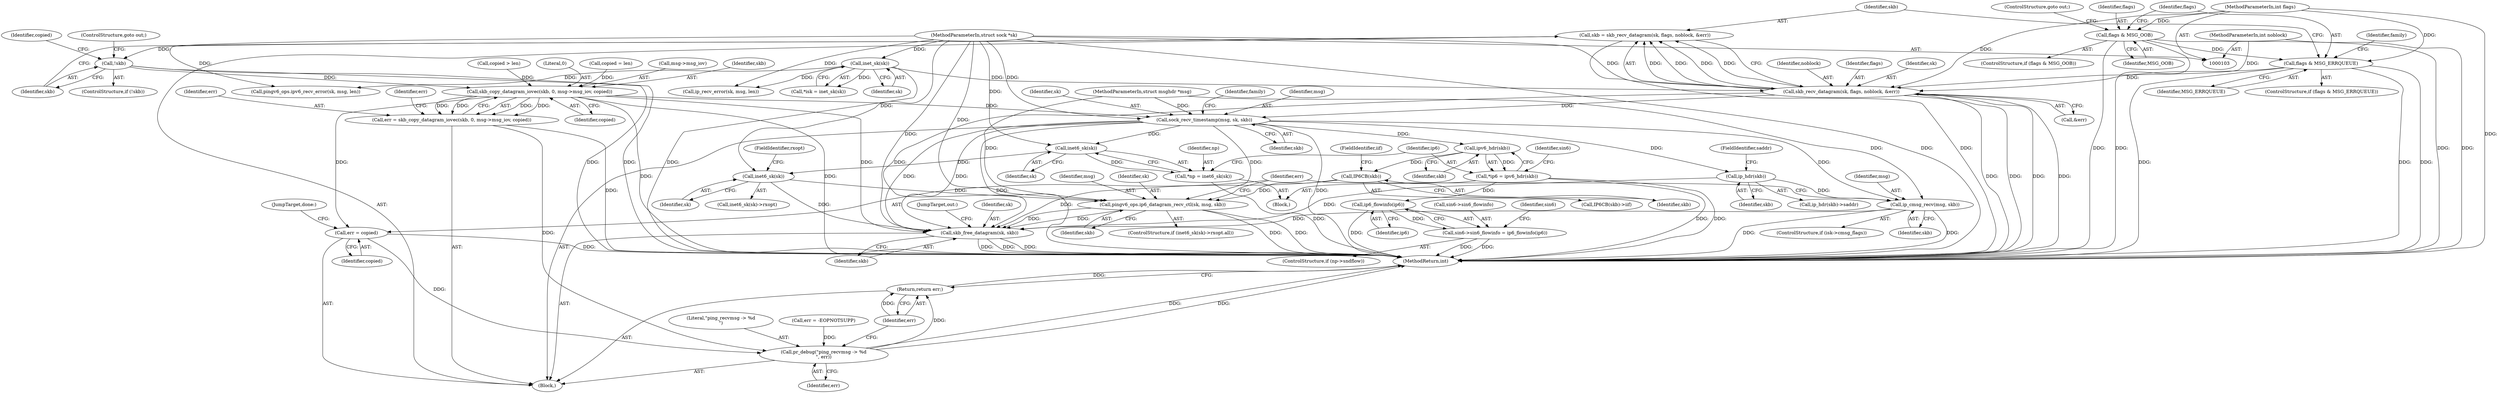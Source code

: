 digraph "0_linux_cf970c002d270c36202bd5b9c2804d3097a52da0@API" {
"1000167" [label="(Call,skb = skb_recv_datagram(sk, flags, noblock, &err))"];
"1000169" [label="(Call,skb_recv_datagram(sk, flags, noblock, &err))"];
"1000115" [label="(Call,inet_sk(sk))"];
"1000105" [label="(MethodParameterIn,struct sock *sk)"];
"1000142" [label="(Call,flags & MSG_ERRQUEUE)"];
"1000137" [label="(Call,flags & MSG_OOB)"];
"1000109" [label="(MethodParameterIn,int flags)"];
"1000108" [label="(MethodParameterIn,int noblock)"];
"1000176" [label="(Call,!skb)"];
"1000199" [label="(Call,skb_copy_datagram_iovec(skb, 0, msg->msg_iov, copied))"];
"1000197" [label="(Call,err = skb_copy_datagram_iovec(skb, 0, msg->msg_iov, copied))"];
"1000365" [label="(Call,pr_debug(\"ping_recvmsg -> %d\n\", err))"];
"1000368" [label="(Return,return err;)"];
"1000209" [label="(Call,sock_recv_timestamp(msg, sk, skb))"];
"1000243" [label="(Call,ip_hdr(skb))"];
"1000265" [label="(Call,ip_cmsg_recv(msg, skb))"];
"1000361" [label="(Call,skb_free_datagram(sk, skb))"];
"1000277" [label="(Call,inet6_sk(sk))"];
"1000275" [label="(Call,*np = inet6_sk(sk))"];
"1000346" [label="(Call,inet6_sk(sk))"];
"1000350" [label="(Call,pingv6_ops.ip6_datagram_recv_ctl(sk, msg, skb))"];
"1000282" [label="(Call,ipv6_hdr(skb))"];
"1000280" [label="(Call,*ip6 = ipv6_hdr(skb))"];
"1000322" [label="(Call,ip6_flowinfo(ip6))"];
"1000318" [label="(Call,sin6->sin6_flowinfo = ip6_flowinfo(ip6))"];
"1000334" [label="(Call,IP6CB(skb))"];
"1000357" [label="(Call,err = copied)"];
"1000172" [label="(Identifier,noblock)"];
"1000265" [label="(Call,ip_cmsg_recv(msg, skb))"];
"1000194" [label="(Call,copied = len)"];
"1000175" [label="(ControlStructure,if (!skb))"];
"1000106" [label="(MethodParameterIn,struct msghdr *msg)"];
"1000369" [label="(Identifier,err)"];
"1000347" [label="(Identifier,sk)"];
"1000322" [label="(Call,ip6_flowinfo(ip6))"];
"1000277" [label="(Call,inet6_sk(sk))"];
"1000178" [label="(ControlStructure,goto out;)"];
"1000346" [label="(Call,inet6_sk(sk))"];
"1000108" [label="(MethodParameterIn,int noblock)"];
"1000361" [label="(Call,skb_free_datagram(sk, skb))"];
"1000144" [label="(Identifier,MSG_ERRQUEUE)"];
"1000326" [label="(Identifier,sin6)"];
"1000353" [label="(Identifier,skb)"];
"1000286" [label="(Identifier,sin6)"];
"1000111" [label="(Block,)"];
"1000282" [label="(Call,ipv6_hdr(skb))"];
"1000202" [label="(Call,msg->msg_iov)"];
"1000168" [label="(Identifier,skb)"];
"1000352" [label="(Identifier,msg)"];
"1000176" [label="(Call,!skb)"];
"1000148" [label="(Identifier,family)"];
"1000139" [label="(Identifier,MSG_OOB)"];
"1000343" [label="(ControlStructure,if (inet6_sk(sk)->rxopt.all))"];
"1000368" [label="(Return,return err;)"];
"1000267" [label="(Identifier,skb)"];
"1000359" [label="(Identifier,copied)"];
"1000367" [label="(Identifier,err)"];
"1000336" [label="(FieldIdentifier,iif)"];
"1000243" [label="(Call,ip_hdr(skb))"];
"1000360" [label="(JumpTarget,done:)"];
"1000199" [label="(Call,skb_copy_datagram_iovec(skb, 0, msg->msg_iov, copied))"];
"1000212" [label="(Identifier,skb)"];
"1000280" [label="(Call,*ip6 = ipv6_hdr(skb))"];
"1000200" [label="(Identifier,skb)"];
"1000281" [label="(Identifier,ip6)"];
"1000197" [label="(Call,err = skb_copy_datagram_iovec(skb, 0, msg->msg_iov, copied))"];
"1000143" [label="(Identifier,flags)"];
"1000278" [label="(Identifier,sk)"];
"1000171" [label="(Identifier,flags)"];
"1000363" [label="(Identifier,skb)"];
"1000140" [label="(ControlStructure,goto out;)"];
"1000137" [label="(Call,flags & MSG_OOB)"];
"1000116" [label="(Identifier,sk)"];
"1000351" [label="(Identifier,sk)"];
"1000366" [label="(Literal,\"ping_recvmsg -> %d\n\")"];
"1000276" [label="(Identifier,np)"];
"1000323" [label="(Identifier,ip6)"];
"1000273" [label="(Block,)"];
"1000275" [label="(Call,*np = inet6_sk(sk))"];
"1000109" [label="(MethodParameterIn,int flags)"];
"1000215" [label="(Identifier,family)"];
"1000210" [label="(Identifier,msg)"];
"1000169" [label="(Call,skb_recv_datagram(sk, flags, noblock, &err))"];
"1000185" [label="(Call,copied > len)"];
"1000205" [label="(Identifier,copied)"];
"1000319" [label="(Call,sin6->sin6_flowinfo)"];
"1000177" [label="(Identifier,skb)"];
"1000138" [label="(Identifier,flags)"];
"1000141" [label="(ControlStructure,if (flags & MSG_ERRQUEUE))"];
"1000318" [label="(Call,sin6->sin6_flowinfo = ip6_flowinfo(ip6))"];
"1000201" [label="(Literal,0)"];
"1000105" [label="(MethodParameterIn,struct sock *sk)"];
"1000245" [label="(FieldIdentifier,saddr)"];
"1000357" [label="(Call,err = copied)"];
"1000170" [label="(Identifier,sk)"];
"1000350" [label="(Call,pingv6_ops.ip6_datagram_recv_ctl(sk, msg, skb))"];
"1000132" [label="(Call,err = -EOPNOTSUPP)"];
"1000198" [label="(Identifier,err)"];
"1000209" [label="(Call,sock_recv_timestamp(msg, sk, skb))"];
"1000163" [label="(Call,pingv6_ops.ipv6_recv_error(sk, msg, len))"];
"1000113" [label="(Call,*isk = inet_sk(sk))"];
"1000334" [label="(Call,IP6CB(skb))"];
"1000115" [label="(Call,inet_sk(sk))"];
"1000333" [label="(Call,IP6CB(skb)->iif)"];
"1000211" [label="(Identifier,sk)"];
"1000364" [label="(JumpTarget,out:)"];
"1000370" [label="(MethodReturn,int)"];
"1000142" [label="(Call,flags & MSG_ERRQUEUE)"];
"1000261" [label="(ControlStructure,if (isk->cmsg_flags))"];
"1000348" [label="(FieldIdentifier,rxopt)"];
"1000314" [label="(ControlStructure,if (np->sndflow))"];
"1000283" [label="(Identifier,skb)"];
"1000242" [label="(Call,ip_hdr(skb)->saddr)"];
"1000362" [label="(Identifier,sk)"];
"1000152" [label="(Call,ip_recv_error(sk, msg, len))"];
"1000173" [label="(Call,&err)"];
"1000244" [label="(Identifier,skb)"];
"1000335" [label="(Identifier,skb)"];
"1000136" [label="(ControlStructure,if (flags & MSG_OOB))"];
"1000358" [label="(Identifier,err)"];
"1000345" [label="(Call,inet6_sk(sk)->rxopt)"];
"1000180" [label="(Identifier,copied)"];
"1000207" [label="(Identifier,err)"];
"1000365" [label="(Call,pr_debug(\"ping_recvmsg -> %d\n\", err))"];
"1000167" [label="(Call,skb = skb_recv_datagram(sk, flags, noblock, &err))"];
"1000266" [label="(Identifier,msg)"];
"1000167" -> "1000111"  [label="AST: "];
"1000167" -> "1000169"  [label="CFG: "];
"1000168" -> "1000167"  [label="AST: "];
"1000169" -> "1000167"  [label="AST: "];
"1000177" -> "1000167"  [label="CFG: "];
"1000167" -> "1000370"  [label="DDG: "];
"1000169" -> "1000167"  [label="DDG: "];
"1000169" -> "1000167"  [label="DDG: "];
"1000169" -> "1000167"  [label="DDG: "];
"1000169" -> "1000167"  [label="DDG: "];
"1000167" -> "1000176"  [label="DDG: "];
"1000169" -> "1000173"  [label="CFG: "];
"1000170" -> "1000169"  [label="AST: "];
"1000171" -> "1000169"  [label="AST: "];
"1000172" -> "1000169"  [label="AST: "];
"1000173" -> "1000169"  [label="AST: "];
"1000169" -> "1000370"  [label="DDG: "];
"1000169" -> "1000370"  [label="DDG: "];
"1000169" -> "1000370"  [label="DDG: "];
"1000169" -> "1000370"  [label="DDG: "];
"1000115" -> "1000169"  [label="DDG: "];
"1000105" -> "1000169"  [label="DDG: "];
"1000142" -> "1000169"  [label="DDG: "];
"1000109" -> "1000169"  [label="DDG: "];
"1000108" -> "1000169"  [label="DDG: "];
"1000169" -> "1000209"  [label="DDG: "];
"1000169" -> "1000361"  [label="DDG: "];
"1000115" -> "1000113"  [label="AST: "];
"1000115" -> "1000116"  [label="CFG: "];
"1000116" -> "1000115"  [label="AST: "];
"1000113" -> "1000115"  [label="CFG: "];
"1000115" -> "1000370"  [label="DDG: "];
"1000115" -> "1000113"  [label="DDG: "];
"1000105" -> "1000115"  [label="DDG: "];
"1000115" -> "1000152"  [label="DDG: "];
"1000115" -> "1000163"  [label="DDG: "];
"1000105" -> "1000103"  [label="AST: "];
"1000105" -> "1000370"  [label="DDG: "];
"1000105" -> "1000152"  [label="DDG: "];
"1000105" -> "1000163"  [label="DDG: "];
"1000105" -> "1000209"  [label="DDG: "];
"1000105" -> "1000277"  [label="DDG: "];
"1000105" -> "1000346"  [label="DDG: "];
"1000105" -> "1000350"  [label="DDG: "];
"1000105" -> "1000361"  [label="DDG: "];
"1000142" -> "1000141"  [label="AST: "];
"1000142" -> "1000144"  [label="CFG: "];
"1000143" -> "1000142"  [label="AST: "];
"1000144" -> "1000142"  [label="AST: "];
"1000148" -> "1000142"  [label="CFG: "];
"1000168" -> "1000142"  [label="CFG: "];
"1000142" -> "1000370"  [label="DDG: "];
"1000142" -> "1000370"  [label="DDG: "];
"1000142" -> "1000370"  [label="DDG: "];
"1000137" -> "1000142"  [label="DDG: "];
"1000109" -> "1000142"  [label="DDG: "];
"1000137" -> "1000136"  [label="AST: "];
"1000137" -> "1000139"  [label="CFG: "];
"1000138" -> "1000137"  [label="AST: "];
"1000139" -> "1000137"  [label="AST: "];
"1000140" -> "1000137"  [label="CFG: "];
"1000143" -> "1000137"  [label="CFG: "];
"1000137" -> "1000370"  [label="DDG: "];
"1000137" -> "1000370"  [label="DDG: "];
"1000137" -> "1000370"  [label="DDG: "];
"1000109" -> "1000137"  [label="DDG: "];
"1000109" -> "1000103"  [label="AST: "];
"1000109" -> "1000370"  [label="DDG: "];
"1000108" -> "1000103"  [label="AST: "];
"1000108" -> "1000370"  [label="DDG: "];
"1000176" -> "1000175"  [label="AST: "];
"1000176" -> "1000177"  [label="CFG: "];
"1000177" -> "1000176"  [label="AST: "];
"1000178" -> "1000176"  [label="CFG: "];
"1000180" -> "1000176"  [label="CFG: "];
"1000176" -> "1000370"  [label="DDG: "];
"1000176" -> "1000370"  [label="DDG: "];
"1000176" -> "1000199"  [label="DDG: "];
"1000199" -> "1000197"  [label="AST: "];
"1000199" -> "1000205"  [label="CFG: "];
"1000200" -> "1000199"  [label="AST: "];
"1000201" -> "1000199"  [label="AST: "];
"1000202" -> "1000199"  [label="AST: "];
"1000205" -> "1000199"  [label="AST: "];
"1000197" -> "1000199"  [label="CFG: "];
"1000199" -> "1000370"  [label="DDG: "];
"1000199" -> "1000370"  [label="DDG: "];
"1000199" -> "1000197"  [label="DDG: "];
"1000199" -> "1000197"  [label="DDG: "];
"1000199" -> "1000197"  [label="DDG: "];
"1000199" -> "1000197"  [label="DDG: "];
"1000185" -> "1000199"  [label="DDG: "];
"1000194" -> "1000199"  [label="DDG: "];
"1000199" -> "1000209"  [label="DDG: "];
"1000199" -> "1000357"  [label="DDG: "];
"1000199" -> "1000361"  [label="DDG: "];
"1000197" -> "1000111"  [label="AST: "];
"1000198" -> "1000197"  [label="AST: "];
"1000207" -> "1000197"  [label="CFG: "];
"1000197" -> "1000370"  [label="DDG: "];
"1000197" -> "1000365"  [label="DDG: "];
"1000365" -> "1000111"  [label="AST: "];
"1000365" -> "1000367"  [label="CFG: "];
"1000366" -> "1000365"  [label="AST: "];
"1000367" -> "1000365"  [label="AST: "];
"1000369" -> "1000365"  [label="CFG: "];
"1000365" -> "1000370"  [label="DDG: "];
"1000365" -> "1000370"  [label="DDG: "];
"1000357" -> "1000365"  [label="DDG: "];
"1000132" -> "1000365"  [label="DDG: "];
"1000365" -> "1000368"  [label="DDG: "];
"1000368" -> "1000111"  [label="AST: "];
"1000368" -> "1000369"  [label="CFG: "];
"1000369" -> "1000368"  [label="AST: "];
"1000370" -> "1000368"  [label="CFG: "];
"1000368" -> "1000370"  [label="DDG: "];
"1000369" -> "1000368"  [label="DDG: "];
"1000209" -> "1000111"  [label="AST: "];
"1000209" -> "1000212"  [label="CFG: "];
"1000210" -> "1000209"  [label="AST: "];
"1000211" -> "1000209"  [label="AST: "];
"1000212" -> "1000209"  [label="AST: "];
"1000215" -> "1000209"  [label="CFG: "];
"1000209" -> "1000370"  [label="DDG: "];
"1000209" -> "1000370"  [label="DDG: "];
"1000106" -> "1000209"  [label="DDG: "];
"1000209" -> "1000243"  [label="DDG: "];
"1000209" -> "1000265"  [label="DDG: "];
"1000209" -> "1000277"  [label="DDG: "];
"1000209" -> "1000282"  [label="DDG: "];
"1000209" -> "1000350"  [label="DDG: "];
"1000209" -> "1000361"  [label="DDG: "];
"1000209" -> "1000361"  [label="DDG: "];
"1000243" -> "1000242"  [label="AST: "];
"1000243" -> "1000244"  [label="CFG: "];
"1000244" -> "1000243"  [label="AST: "];
"1000245" -> "1000243"  [label="CFG: "];
"1000243" -> "1000265"  [label="DDG: "];
"1000243" -> "1000361"  [label="DDG: "];
"1000265" -> "1000261"  [label="AST: "];
"1000265" -> "1000267"  [label="CFG: "];
"1000266" -> "1000265"  [label="AST: "];
"1000267" -> "1000265"  [label="AST: "];
"1000358" -> "1000265"  [label="CFG: "];
"1000265" -> "1000370"  [label="DDG: "];
"1000265" -> "1000370"  [label="DDG: "];
"1000106" -> "1000265"  [label="DDG: "];
"1000265" -> "1000361"  [label="DDG: "];
"1000361" -> "1000111"  [label="AST: "];
"1000361" -> "1000363"  [label="CFG: "];
"1000362" -> "1000361"  [label="AST: "];
"1000363" -> "1000361"  [label="AST: "];
"1000364" -> "1000361"  [label="CFG: "];
"1000361" -> "1000370"  [label="DDG: "];
"1000361" -> "1000370"  [label="DDG: "];
"1000361" -> "1000370"  [label="DDG: "];
"1000350" -> "1000361"  [label="DDG: "];
"1000350" -> "1000361"  [label="DDG: "];
"1000346" -> "1000361"  [label="DDG: "];
"1000334" -> "1000361"  [label="DDG: "];
"1000277" -> "1000275"  [label="AST: "];
"1000277" -> "1000278"  [label="CFG: "];
"1000278" -> "1000277"  [label="AST: "];
"1000275" -> "1000277"  [label="CFG: "];
"1000277" -> "1000275"  [label="DDG: "];
"1000277" -> "1000346"  [label="DDG: "];
"1000275" -> "1000273"  [label="AST: "];
"1000276" -> "1000275"  [label="AST: "];
"1000281" -> "1000275"  [label="CFG: "];
"1000275" -> "1000370"  [label="DDG: "];
"1000346" -> "1000345"  [label="AST: "];
"1000346" -> "1000347"  [label="CFG: "];
"1000347" -> "1000346"  [label="AST: "];
"1000348" -> "1000346"  [label="CFG: "];
"1000346" -> "1000350"  [label="DDG: "];
"1000350" -> "1000343"  [label="AST: "];
"1000350" -> "1000353"  [label="CFG: "];
"1000351" -> "1000350"  [label="AST: "];
"1000352" -> "1000350"  [label="AST: "];
"1000353" -> "1000350"  [label="AST: "];
"1000358" -> "1000350"  [label="CFG: "];
"1000350" -> "1000370"  [label="DDG: "];
"1000350" -> "1000370"  [label="DDG: "];
"1000106" -> "1000350"  [label="DDG: "];
"1000334" -> "1000350"  [label="DDG: "];
"1000282" -> "1000280"  [label="AST: "];
"1000282" -> "1000283"  [label="CFG: "];
"1000283" -> "1000282"  [label="AST: "];
"1000280" -> "1000282"  [label="CFG: "];
"1000282" -> "1000280"  [label="DDG: "];
"1000282" -> "1000334"  [label="DDG: "];
"1000280" -> "1000273"  [label="AST: "];
"1000281" -> "1000280"  [label="AST: "];
"1000286" -> "1000280"  [label="CFG: "];
"1000280" -> "1000370"  [label="DDG: "];
"1000280" -> "1000370"  [label="DDG: "];
"1000280" -> "1000322"  [label="DDG: "];
"1000322" -> "1000318"  [label="AST: "];
"1000322" -> "1000323"  [label="CFG: "];
"1000323" -> "1000322"  [label="AST: "];
"1000318" -> "1000322"  [label="CFG: "];
"1000322" -> "1000370"  [label="DDG: "];
"1000322" -> "1000318"  [label="DDG: "];
"1000318" -> "1000314"  [label="AST: "];
"1000319" -> "1000318"  [label="AST: "];
"1000326" -> "1000318"  [label="CFG: "];
"1000318" -> "1000370"  [label="DDG: "];
"1000318" -> "1000370"  [label="DDG: "];
"1000334" -> "1000333"  [label="AST: "];
"1000334" -> "1000335"  [label="CFG: "];
"1000335" -> "1000334"  [label="AST: "];
"1000336" -> "1000334"  [label="CFG: "];
"1000357" -> "1000111"  [label="AST: "];
"1000357" -> "1000359"  [label="CFG: "];
"1000358" -> "1000357"  [label="AST: "];
"1000359" -> "1000357"  [label="AST: "];
"1000360" -> "1000357"  [label="CFG: "];
"1000357" -> "1000370"  [label="DDG: "];
}
